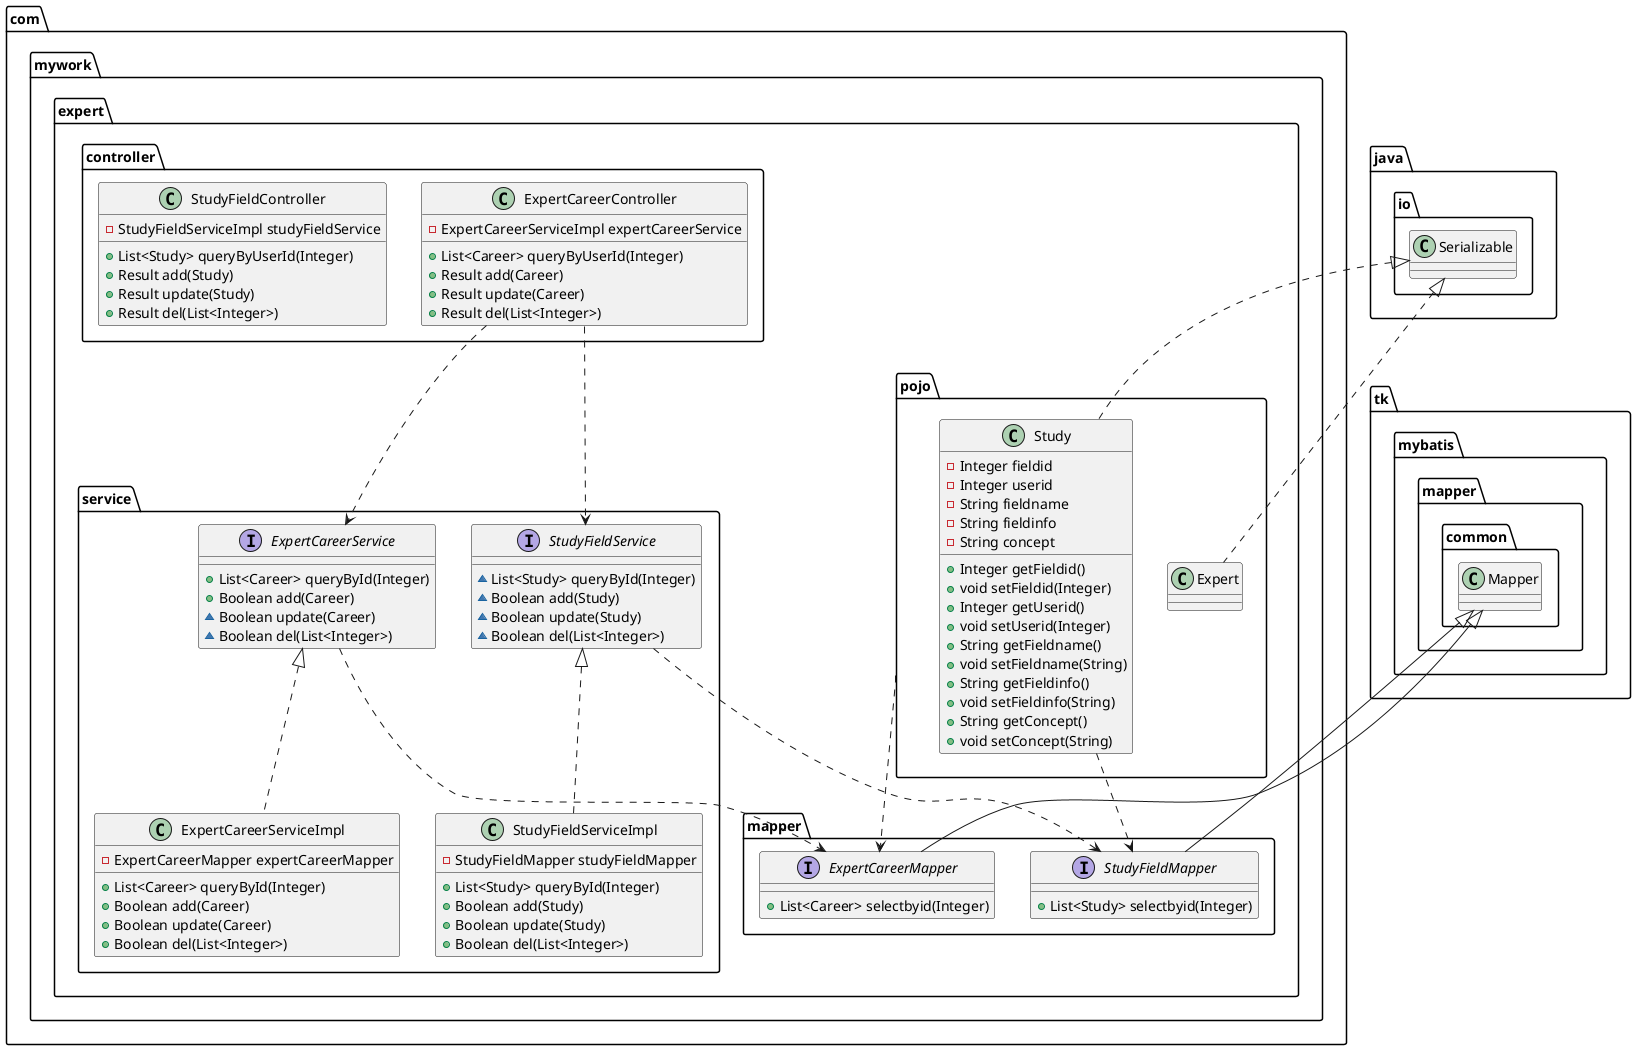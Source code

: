 @startuml
class com.mywork.expert.service.StudyFieldServiceImpl {
- StudyFieldMapper studyFieldMapper
+ List<Study> queryById(Integer)
+ Boolean add(Study)
+ Boolean update(Study)
+ Boolean del(List<Integer>)
}
class com.mywork.expert.pojo.Expert {
}
class com.mywork.expert.pojo.Study {
- Integer fieldid
- Integer userid
- String fieldname
- String fieldinfo
- String concept
+ Integer getFieldid()
+ void setFieldid(Integer)
+ Integer getUserid()
+ void setUserid(Integer)
+ String getFieldname()
+ void setFieldname(String)
+ String getFieldinfo()
+ void setFieldinfo(String)
+ String getConcept()
+ void setConcept(String)
}
interface com.mywork.expert.service.StudyFieldService {
~ List<Study> queryById(Integer)
~ Boolean add(Study)
~ Boolean update(Study)
~ Boolean del(List<Integer>)
}
class com.mywork.expert.controller.ExpertCareerController {
- ExpertCareerServiceImpl expertCareerService
+ List<Career> queryByUserId(Integer)
+ Result add(Career)
+ Result update(Career)
+ Result del(List<Integer>)
}
interface com.mywork.expert.mapper.ExpertCareerMapper {
+ List<Career> selectbyid(Integer)
}
class com.mywork.expert.service.ExpertCareerServiceImpl {
- ExpertCareerMapper expertCareerMapper
+ List<Career> queryById(Integer)
+ Boolean add(Career)
+ Boolean update(Career)
+ Boolean del(List<Integer>)
}
class com.mywork.expert.controller.StudyFieldController {
- StudyFieldServiceImpl studyFieldService
+ List<Study> queryByUserId(Integer)
+ Result add(Study)
+ Result update(Study)
+ Result del(List<Integer>)
}
interface com.mywork.expert.service.ExpertCareerService {
+ List<Career> queryById(Integer)
+ Boolean add(Career)
~ Boolean update(Career)
~ Boolean del(List<Integer>)
}
interface com.mywork.expert.mapper.StudyFieldMapper {
+ List<Study> selectbyid(Integer)
}

com.mywork.expert.pojo.Study ..> com.mywork.expert.mapper.StudyFieldMapper
com.mywork.expert.pojo ..> com.mywork.expert.mapper.ExpertCareerMapper
com.mywork.expert.service.StudyFieldService ..> com.mywork.expert.mapper.StudyFieldMapper
com.mywork.expert.service.ExpertCareerService ..> com.mywork.expert.mapper.ExpertCareerMapper
com.mywork.expert.controller.ExpertCareerController ..> com.mywork.expert.service.ExpertCareerService
com.mywork.expert.controller.ExpertCareerController ..> com.mywork.expert.service.StudyFieldService

com.mywork.expert.service.StudyFieldService <|.. com.mywork.expert.service.StudyFieldServiceImpl
java.io.Serializable <|.. com.mywork.expert.pojo.Expert
java.io.Serializable <|.. com.mywork.expert.pojo.Study
tk.mybatis.mapper.common.Mapper <|-- com.mywork.expert.mapper.ExpertCareerMapper
com.mywork.expert.service.ExpertCareerService <|.. com.mywork.expert.service.ExpertCareerServiceImpl
tk.mybatis.mapper.common.Mapper <|-- com.mywork.expert.mapper.StudyFieldMapper
@enduml